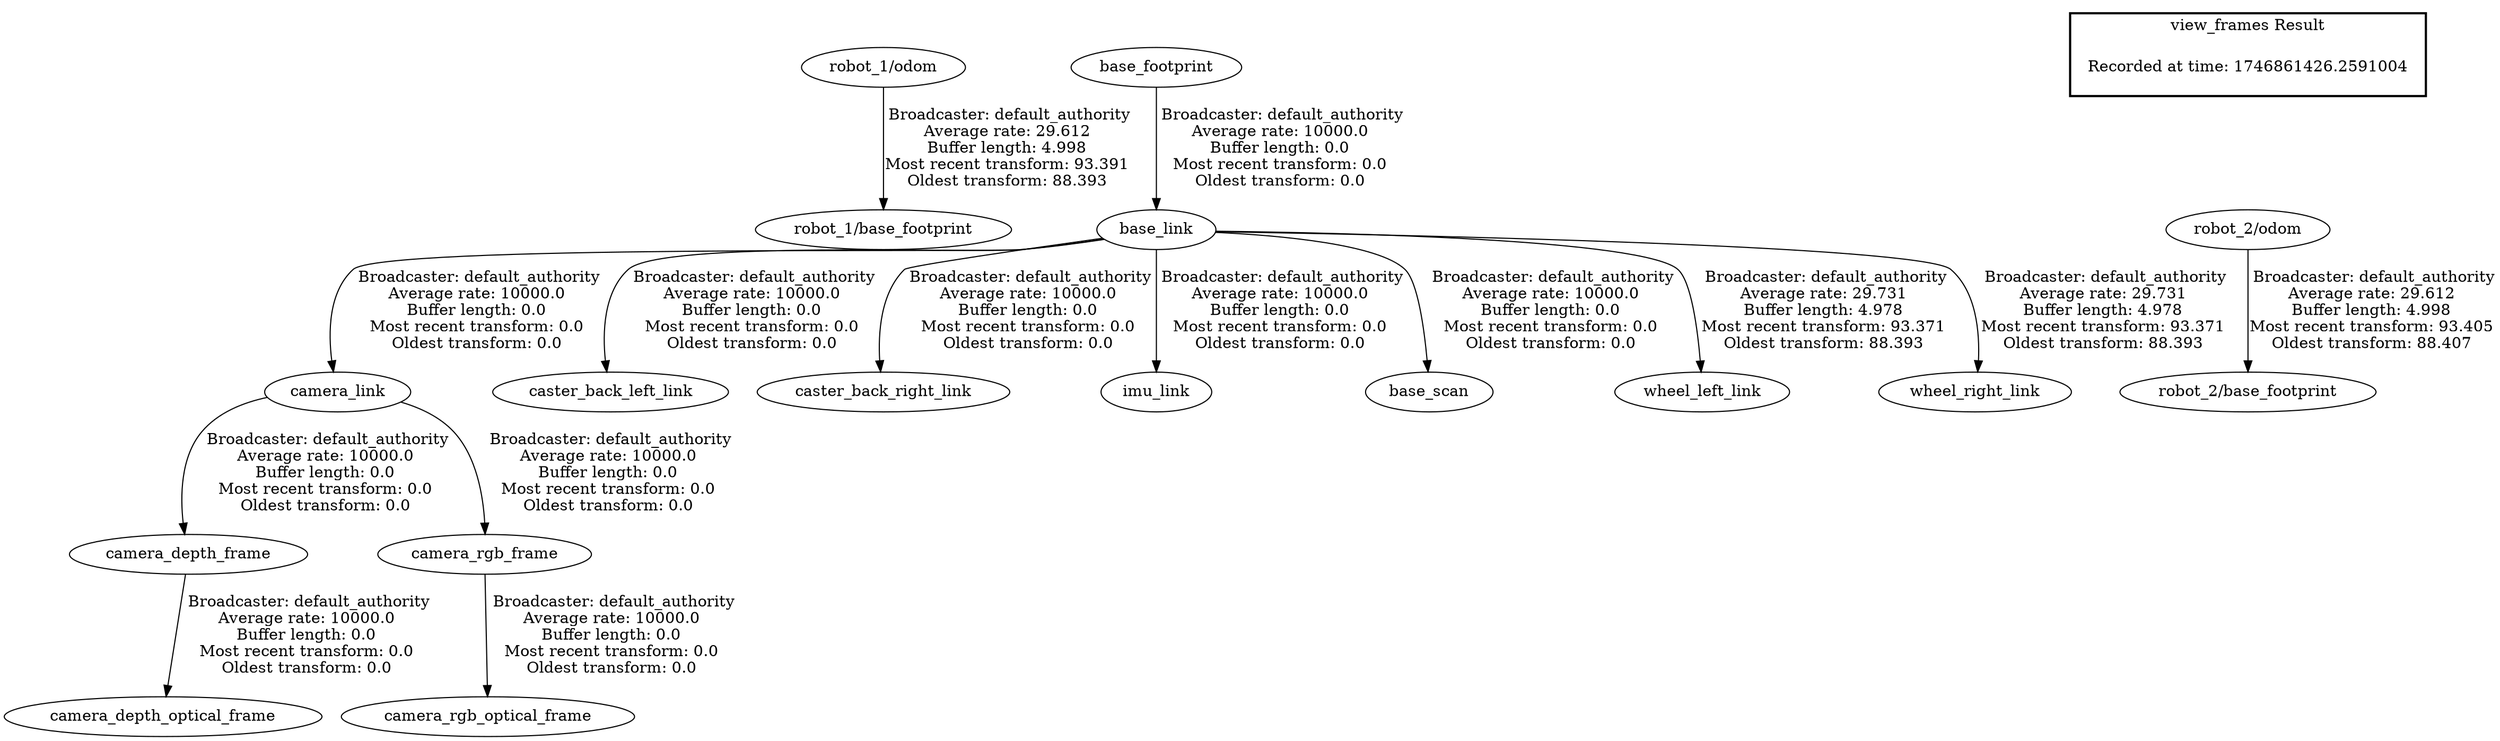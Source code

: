 digraph G {
"robot_1/odom" -> "robot_1/base_footprint"[label=" Broadcaster: default_authority\nAverage rate: 29.612\nBuffer length: 4.998\nMost recent transform: 93.391\nOldest transform: 88.393\n"];
"base_footprint" -> "base_link"[label=" Broadcaster: default_authority\nAverage rate: 10000.0\nBuffer length: 0.0\nMost recent transform: 0.0\nOldest transform: 0.0\n"];
"camera_link" -> "camera_depth_frame"[label=" Broadcaster: default_authority\nAverage rate: 10000.0\nBuffer length: 0.0\nMost recent transform: 0.0\nOldest transform: 0.0\n"];
"base_link" -> "camera_link"[label=" Broadcaster: default_authority\nAverage rate: 10000.0\nBuffer length: 0.0\nMost recent transform: 0.0\nOldest transform: 0.0\n"];
"camera_depth_frame" -> "camera_depth_optical_frame"[label=" Broadcaster: default_authority\nAverage rate: 10000.0\nBuffer length: 0.0\nMost recent transform: 0.0\nOldest transform: 0.0\n"];
"camera_link" -> "camera_rgb_frame"[label=" Broadcaster: default_authority\nAverage rate: 10000.0\nBuffer length: 0.0\nMost recent transform: 0.0\nOldest transform: 0.0\n"];
"camera_rgb_frame" -> "camera_rgb_optical_frame"[label=" Broadcaster: default_authority\nAverage rate: 10000.0\nBuffer length: 0.0\nMost recent transform: 0.0\nOldest transform: 0.0\n"];
"base_link" -> "caster_back_left_link"[label=" Broadcaster: default_authority\nAverage rate: 10000.0\nBuffer length: 0.0\nMost recent transform: 0.0\nOldest transform: 0.0\n"];
"base_link" -> "caster_back_right_link"[label=" Broadcaster: default_authority\nAverage rate: 10000.0\nBuffer length: 0.0\nMost recent transform: 0.0\nOldest transform: 0.0\n"];
"base_link" -> "imu_link"[label=" Broadcaster: default_authority\nAverage rate: 10000.0\nBuffer length: 0.0\nMost recent transform: 0.0\nOldest transform: 0.0\n"];
"base_link" -> "base_scan"[label=" Broadcaster: default_authority\nAverage rate: 10000.0\nBuffer length: 0.0\nMost recent transform: 0.0\nOldest transform: 0.0\n"];
"base_link" -> "wheel_left_link"[label=" Broadcaster: default_authority\nAverage rate: 29.731\nBuffer length: 4.978\nMost recent transform: 93.371\nOldest transform: 88.393\n"];
"base_link" -> "wheel_right_link"[label=" Broadcaster: default_authority\nAverage rate: 29.731\nBuffer length: 4.978\nMost recent transform: 93.371\nOldest transform: 88.393\n"];
"robot_2/odom" -> "robot_2/base_footprint"[label=" Broadcaster: default_authority\nAverage rate: 29.612\nBuffer length: 4.998\nMost recent transform: 93.405\nOldest transform: 88.407\n"];
edge [style=invis];
 subgraph cluster_legend { style=bold; color=black; label ="view_frames Result";
"Recorded at time: 1746861426.2591004"[ shape=plaintext ] ;
}->"robot_2/odom";
}